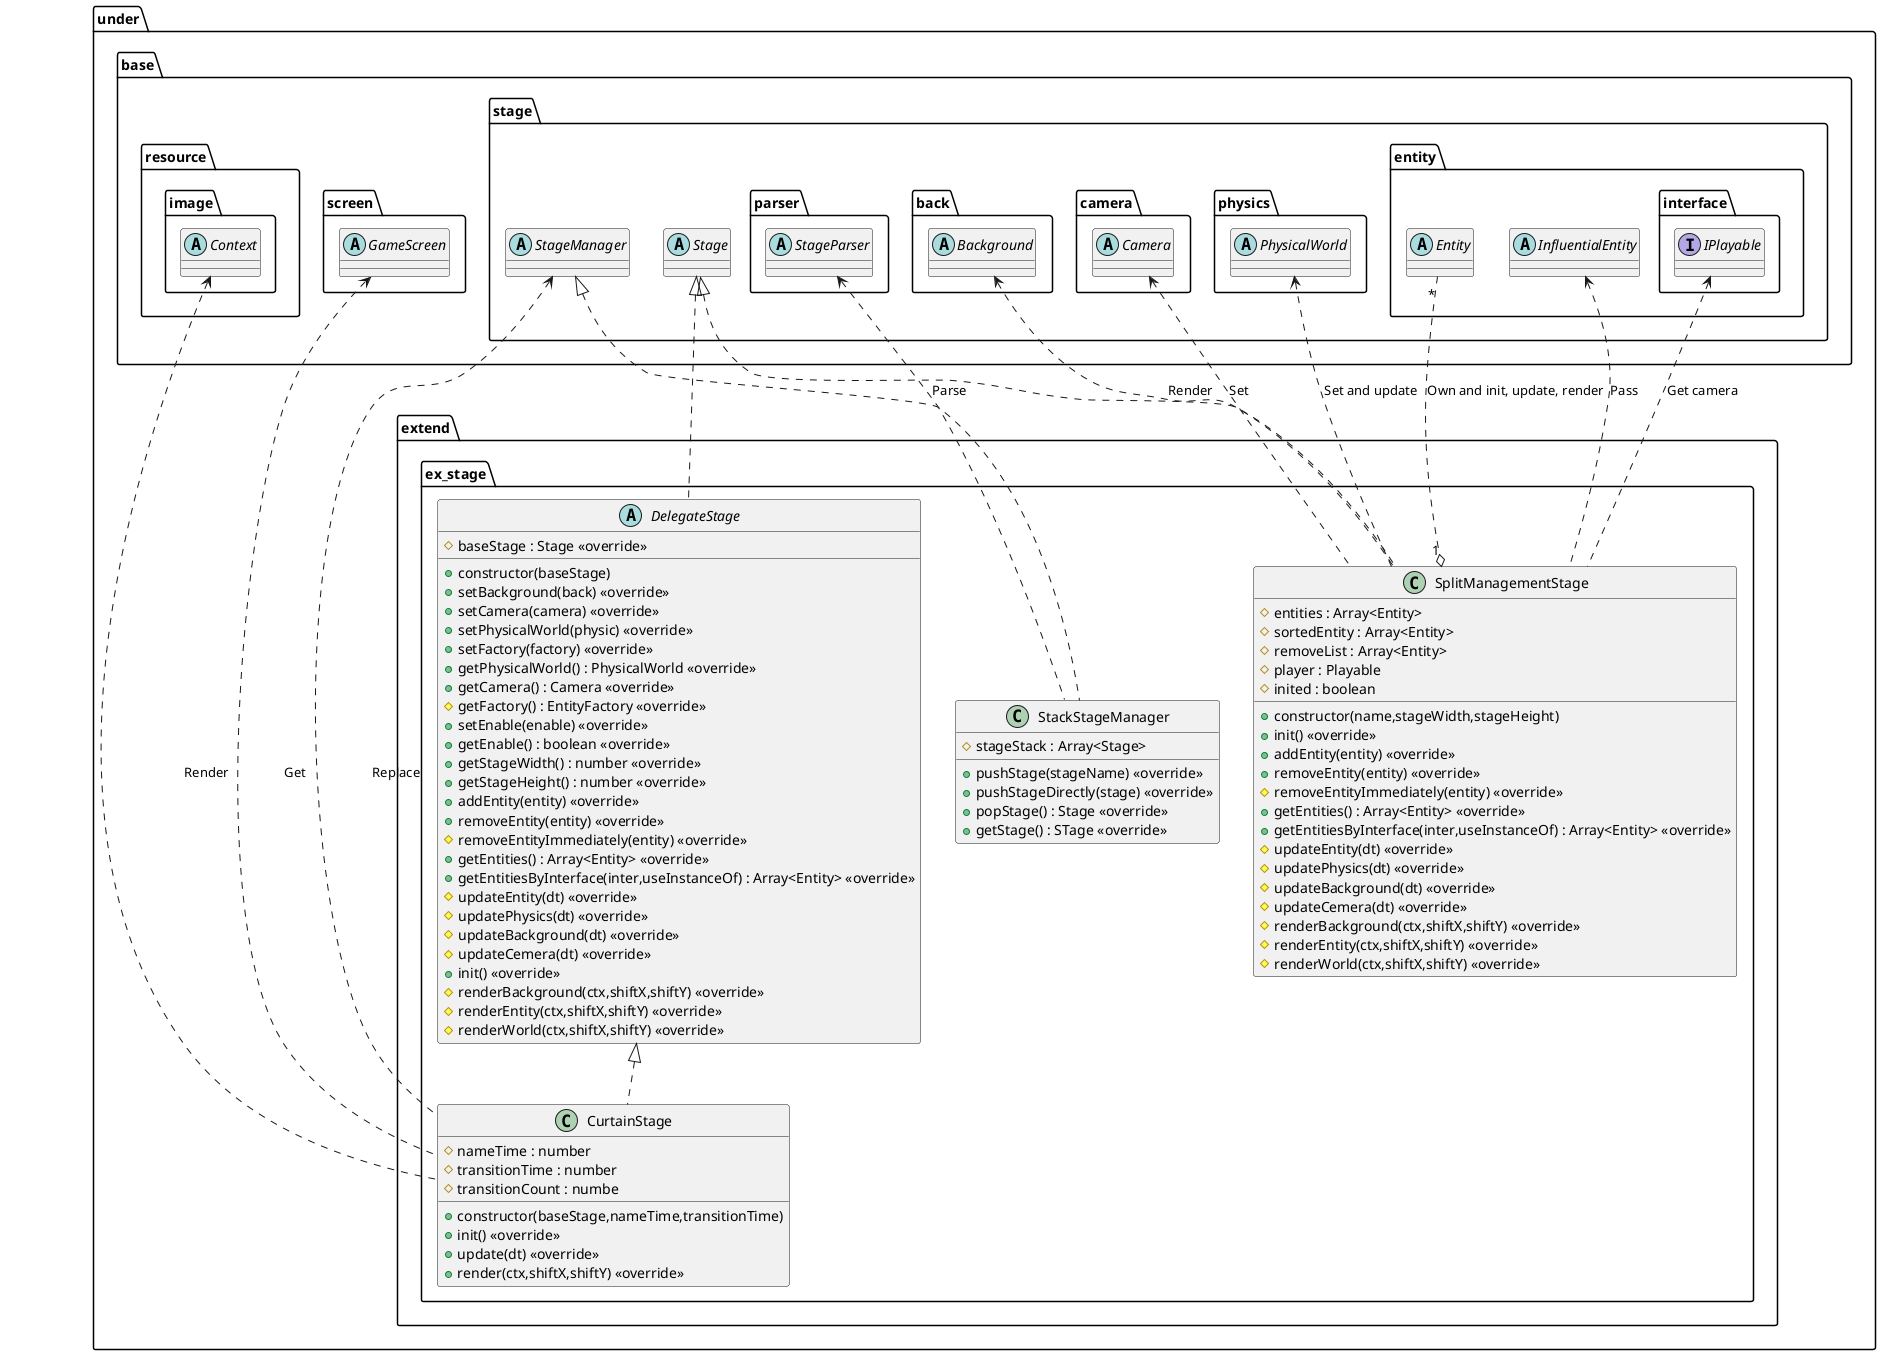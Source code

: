 @startuml StageExtend
package under {
    package extend {
        package ex_stage {
            class StackStageManager {
                #stageStack : Array<Stage>
                +pushStage(stageName) <<override>>
                +pushStageDirectly(stage) <<override>>
                +popStage() : Stage <<override>>
                +getStage() : STage <<override>>
            }
            class SplitManagementStage {
                +constructor(name,stageWidth,stageHeight)
                #entities : Array<Entity>
                #sortedEntity : Array<Entity>
                #removeList : Array<Entity>
                #player : Playable
                #inited : boolean
                +init() <<override>>
                +addEntity(entity) <<override>>
                +removeEntity(entity) <<override>>
                #removeEntityImmediately(entity) <<override>>
                +getEntities() : Array<Entity> <<override>>
                +getEntitiesByInterface(inter,useInstanceOf) : Array<Entity> <<override>>
                #updateEntity(dt) <<override>>
                #updatePhysics(dt) <<override>>
                #updateBackground(dt) <<override>>
                #updateCemera(dt) <<override>>
                #renderBackground(ctx,shiftX,shiftY) <<override>>
                #renderEntity(ctx,shiftX,shiftY) <<override>>
                #renderWorld(ctx,shiftX,shiftY) <<override>>
            }
            abstract DelegateStage {
                +constructor(baseStage)
                #baseStage : Stage <<override>>
                +setBackground(back) <<override>>
                +setCamera(camera) <<override>>
                +setPhysicalWorld(physic) <<override>>
                +setFactory(factory) <<override>>
                +getPhysicalWorld() : PhysicalWorld <<override>>
                +getCamera() : Camera <<override>>
                #getFactory() : EntityFactory <<override>>
                +setEnable(enable) <<override>>
                +getEnable() : boolean <<override>>
                +getStageWidth() : number <<override>>
                +getStageHeight() : number <<override>>
                +addEntity(entity) <<override>>
                +removeEntity(entity) <<override>>
                #removeEntityImmediately(entity) <<override>>
                +getEntities() : Array<Entity> <<override>>
                +getEntitiesByInterface(inter,useInstanceOf) : Array<Entity> <<override>>
                #updateEntity(dt) <<override>>
                #updatePhysics(dt) <<override>>
                #updateBackground(dt) <<override>>
                #updateCemera(dt) <<override>>
                +init() <<override>>
                #renderBackground(ctx,shiftX,shiftY) <<override>>
                #renderEntity(ctx,shiftX,shiftY) <<override>>
                #renderWorld(ctx,shiftX,shiftY) <<override>>
            }
            class CurtainStage {
                +constructor(baseStage,nameTime,transitionTime)
                #nameTime : number
                #transitionTime : number
                #transitionCount : numbe
                +init() <<override>>
                +update(dt) <<override>>
                +render(ctx,shiftX,shiftY) <<override>>
            }
        }
    }
}

package under {
    package base {
        package resource {
            package image {
                abstract Context
            }
        }
        package screen {
            abstract GameScreen
        }
        package stage {
            abstract Stage
            abstract StageManager
            package parser {
                abstract StageParser
            }
            package back {
                abstract Background
            }
            package camera {
                abstract Camera
            }
            package physics {
                abstract PhysicalWorld
            }
            package entity {
                package interface {
                    interface IPlayable
                }
                abstract Entity
                abstract InfluentialEntity
            }
        }
    }
}

StageParser <.. StackStageManager : Parse
Entity "*" ..o "1" SplitManagementStage : Own and init, update, render
IPlayable <.. SplitManagementStage : Get camera
InfluentialEntity <.. SplitManagementStage : Pass
Camera <.. SplitManagementStage : Set
Background <.. SplitManagementStage : Render
PhysicalWorld <.. SplitManagementStage : Set and update

StageManager <.. CurtainStage : Replace
GameScreen <.. CurtainStage : Get
Context <.. CurtainStage : Render

StageManager <|.. StackStageManager
Stage <|.. SplitManagementStage
Stage <|.. DelegateStage
DelegateStage <|.. CurtainStage

@enduml
